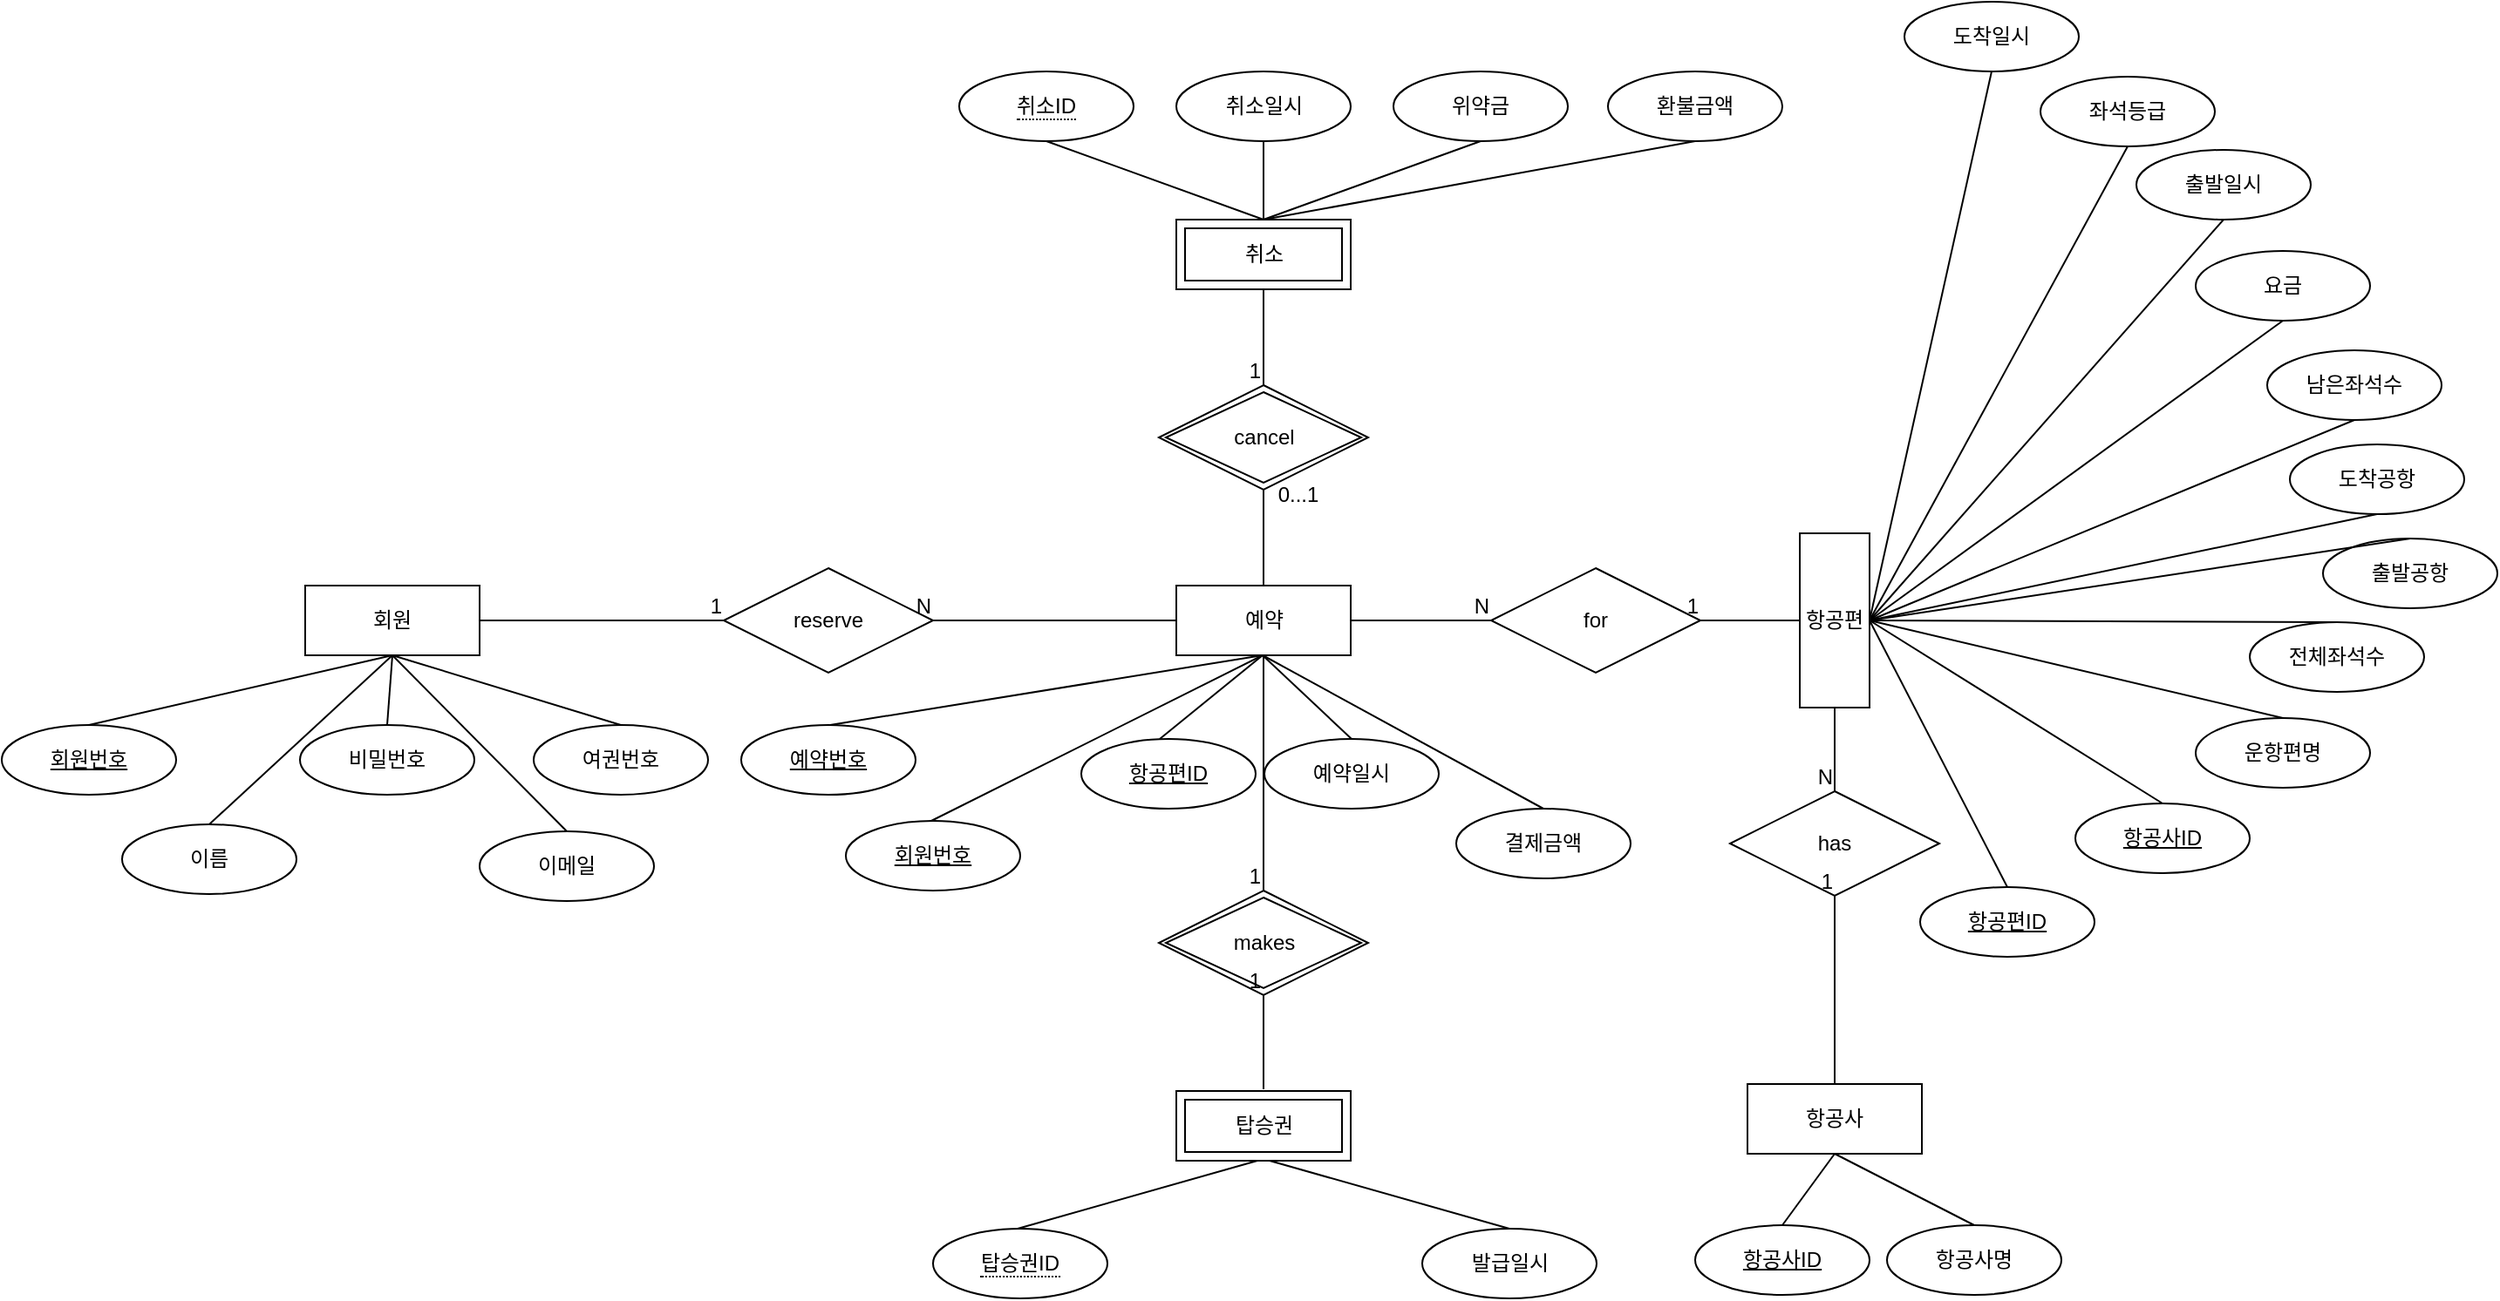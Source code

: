 <mxfile version="26.2.12">
  <diagram name="페이지-1" id="VGAGOJmovM0ziVO1nRB5">
    <mxGraphModel dx="2059" dy="1560" grid="0" gridSize="10" guides="1" tooltips="1" connect="1" arrows="1" fold="1" page="0" pageScale="1" pageWidth="827" pageHeight="1169" math="0" shadow="0">
      <root>
        <mxCell id="0" />
        <mxCell id="1" parent="0" />
        <mxCell id="Ecr_Y7ELp4X2Vujxdn3T-1" value="회원" style="whiteSpace=wrap;html=1;align=center;" parent="1" vertex="1">
          <mxGeometry x="108" y="-92" width="100" height="40" as="geometry" />
        </mxCell>
        <mxCell id="Ecr_Y7ELp4X2Vujxdn3T-2" value="회원번호" style="ellipse;whiteSpace=wrap;html=1;align=center;fontStyle=4;" parent="1" vertex="1">
          <mxGeometry x="-66" y="-12" width="100" height="40" as="geometry" />
        </mxCell>
        <mxCell id="Ecr_Y7ELp4X2Vujxdn3T-3" value="이름" style="ellipse;whiteSpace=wrap;html=1;align=center;" parent="1" vertex="1">
          <mxGeometry x="3" y="45" width="100" height="40" as="geometry" />
        </mxCell>
        <mxCell id="Ecr_Y7ELp4X2Vujxdn3T-4" value="비밀번호" style="ellipse;whiteSpace=wrap;html=1;align=center;" parent="1" vertex="1">
          <mxGeometry x="105" y="-12" width="100" height="40" as="geometry" />
        </mxCell>
        <mxCell id="Ecr_Y7ELp4X2Vujxdn3T-5" value="이메일" style="ellipse;whiteSpace=wrap;html=1;align=center;" parent="1" vertex="1">
          <mxGeometry x="208" y="49" width="100" height="40" as="geometry" />
        </mxCell>
        <mxCell id="Ecr_Y7ELp4X2Vujxdn3T-6" value="여권번호" style="ellipse;whiteSpace=wrap;html=1;align=center;" parent="1" vertex="1">
          <mxGeometry x="239" y="-12" width="100" height="40" as="geometry" />
        </mxCell>
        <mxCell id="Ecr_Y7ELp4X2Vujxdn3T-7" value="" style="endArrow=none;html=1;rounded=0;fontSize=12;startSize=8;endSize=8;curved=1;exitX=0.5;exitY=0;exitDx=0;exitDy=0;entryX=0.5;entryY=1;entryDx=0;entryDy=0;" parent="1" source="Ecr_Y7ELp4X2Vujxdn3T-2" target="Ecr_Y7ELp4X2Vujxdn3T-1" edge="1">
          <mxGeometry relative="1" as="geometry">
            <mxPoint x="-238" y="-70.5" as="sourcePoint" />
            <mxPoint x="-78" y="-70.5" as="targetPoint" />
          </mxGeometry>
        </mxCell>
        <mxCell id="Ecr_Y7ELp4X2Vujxdn3T-8" value="" style="endArrow=none;html=1;rounded=0;fontSize=12;startSize=8;endSize=8;curved=1;entryX=0.5;entryY=1;entryDx=0;entryDy=0;exitX=0.5;exitY=0;exitDx=0;exitDy=0;" parent="1" source="Ecr_Y7ELp4X2Vujxdn3T-3" target="Ecr_Y7ELp4X2Vujxdn3T-1" edge="1">
          <mxGeometry relative="1" as="geometry">
            <mxPoint x="-105" y="-17" as="sourcePoint" />
            <mxPoint x="96" y="-46" as="targetPoint" />
          </mxGeometry>
        </mxCell>
        <mxCell id="Ecr_Y7ELp4X2Vujxdn3T-9" value="" style="endArrow=none;html=1;rounded=0;fontSize=12;startSize=8;endSize=8;curved=1;entryX=0.5;entryY=1;entryDx=0;entryDy=0;exitX=0.5;exitY=0;exitDx=0;exitDy=0;" parent="1" source="Ecr_Y7ELp4X2Vujxdn3T-4" target="Ecr_Y7ELp4X2Vujxdn3T-1" edge="1">
          <mxGeometry relative="1" as="geometry">
            <mxPoint x="-41" y="-1" as="sourcePoint" />
            <mxPoint x="83" y="-39" as="targetPoint" />
          </mxGeometry>
        </mxCell>
        <mxCell id="Ecr_Y7ELp4X2Vujxdn3T-10" value="" style="endArrow=none;html=1;rounded=0;fontSize=12;startSize=8;endSize=8;curved=1;entryX=0.5;entryY=1;entryDx=0;entryDy=0;exitX=0.5;exitY=0;exitDx=0;exitDy=0;" parent="1" source="Ecr_Y7ELp4X2Vujxdn3T-5" target="Ecr_Y7ELp4X2Vujxdn3T-1" edge="1">
          <mxGeometry relative="1" as="geometry">
            <mxPoint x="24" as="sourcePoint" />
            <mxPoint x="24" y="-40" as="targetPoint" />
          </mxGeometry>
        </mxCell>
        <mxCell id="Ecr_Y7ELp4X2Vujxdn3T-11" value="" style="endArrow=none;html=1;rounded=0;fontSize=12;startSize=8;endSize=8;curved=1;entryX=0.5;entryY=1;entryDx=0;entryDy=0;exitX=0.5;exitY=0;exitDx=0;exitDy=0;" parent="1" source="Ecr_Y7ELp4X2Vujxdn3T-6" target="Ecr_Y7ELp4X2Vujxdn3T-1" edge="1">
          <mxGeometry relative="1" as="geometry">
            <mxPoint x="188" y="-12" as="sourcePoint" />
            <mxPoint x="64" y="-50" as="targetPoint" />
          </mxGeometry>
        </mxCell>
        <mxCell id="Ecr_Y7ELp4X2Vujxdn3T-12" value="예약" style="whiteSpace=wrap;html=1;align=center;" parent="1" vertex="1">
          <mxGeometry x="607.5" y="-92" width="100" height="40" as="geometry" />
        </mxCell>
        <mxCell id="Ecr_Y7ELp4X2Vujxdn3T-15" value="예약일시" style="ellipse;whiteSpace=wrap;html=1;align=center;" parent="1" vertex="1">
          <mxGeometry x="658" y="-4" width="100" height="40" as="geometry" />
        </mxCell>
        <mxCell id="Ecr_Y7ELp4X2Vujxdn3T-16" value="결제금액" style="ellipse;whiteSpace=wrap;html=1;align=center;" parent="1" vertex="1">
          <mxGeometry x="768" y="36" width="100" height="40" as="geometry" />
        </mxCell>
        <mxCell id="Ecr_Y7ELp4X2Vujxdn3T-17" value="" style="endArrow=none;html=1;rounded=0;fontSize=12;startSize=8;endSize=8;curved=1;exitX=0.5;exitY=0;exitDx=0;exitDy=0;entryX=0.5;entryY=1;entryDx=0;entryDy=0;" parent="1" edge="1">
          <mxGeometry relative="1" as="geometry">
            <mxPoint x="409" y="-12" as="sourcePoint" />
            <mxPoint x="657" y="-52" as="targetPoint" />
          </mxGeometry>
        </mxCell>
        <mxCell id="Ecr_Y7ELp4X2Vujxdn3T-18" value="" style="endArrow=none;html=1;rounded=0;fontSize=12;startSize=8;endSize=8;curved=1;entryX=0.5;entryY=1;entryDx=0;entryDy=0;exitX=0.5;exitY=0;exitDx=0;exitDy=0;" parent="1" edge="1">
          <mxGeometry relative="1" as="geometry">
            <mxPoint x="463" y="45" as="sourcePoint" />
            <mxPoint x="657" y="-52" as="targetPoint" />
          </mxGeometry>
        </mxCell>
        <mxCell id="Ecr_Y7ELp4X2Vujxdn3T-19" value="" style="endArrow=none;html=1;rounded=0;fontSize=12;startSize=8;endSize=8;curved=1;entryX=0.5;entryY=1;entryDx=0;entryDy=0;exitX=0.5;exitY=0;exitDx=0;exitDy=0;" parent="1" edge="1">
          <mxGeometry relative="1" as="geometry">
            <mxPoint x="598" y="-4" as="sourcePoint" />
            <mxPoint x="657" y="-52" as="targetPoint" />
          </mxGeometry>
        </mxCell>
        <mxCell id="Ecr_Y7ELp4X2Vujxdn3T-20" value="" style="endArrow=none;html=1;rounded=0;fontSize=12;startSize=8;endSize=8;curved=1;entryX=0.5;entryY=1;entryDx=0;entryDy=0;exitX=0.5;exitY=0;exitDx=0;exitDy=0;" parent="1" source="Ecr_Y7ELp4X2Vujxdn3T-15" edge="1">
          <mxGeometry relative="1" as="geometry">
            <mxPoint x="667" as="sourcePoint" />
            <mxPoint x="657" y="-52" as="targetPoint" />
          </mxGeometry>
        </mxCell>
        <mxCell id="Ecr_Y7ELp4X2Vujxdn3T-21" value="" style="endArrow=none;html=1;rounded=0;fontSize=12;startSize=8;endSize=8;curved=1;entryX=0.5;entryY=1;entryDx=0;entryDy=0;exitX=0.5;exitY=0;exitDx=0;exitDy=0;" parent="1" source="Ecr_Y7ELp4X2Vujxdn3T-16" edge="1">
          <mxGeometry relative="1" as="geometry">
            <mxPoint x="831" y="-12" as="sourcePoint" />
            <mxPoint x="657" y="-52" as="targetPoint" />
          </mxGeometry>
        </mxCell>
        <mxCell id="Ecr_Y7ELp4X2Vujxdn3T-22" value="예약번호" style="ellipse;whiteSpace=wrap;html=1;align=center;fontStyle=4;" parent="1" vertex="1">
          <mxGeometry x="358" y="-12" width="100" height="40" as="geometry" />
        </mxCell>
        <mxCell id="Ecr_Y7ELp4X2Vujxdn3T-28" value="발급일시" style="ellipse;whiteSpace=wrap;html=1;align=center;" parent="1" vertex="1">
          <mxGeometry x="748.5" y="277" width="100" height="40" as="geometry" />
        </mxCell>
        <mxCell id="Ecr_Y7ELp4X2Vujxdn3T-29" value="" style="endArrow=none;html=1;rounded=0;fontSize=12;startSize=8;endSize=8;curved=1;exitX=0.5;exitY=0;exitDx=0;exitDy=0;entryX=0.5;entryY=1;entryDx=0;entryDy=0;" parent="1" edge="1">
          <mxGeometry relative="1" as="geometry">
            <mxPoint x="516.5" y="277" as="sourcePoint" />
            <mxPoint x="657.5" y="237" as="targetPoint" />
          </mxGeometry>
        </mxCell>
        <mxCell id="Ecr_Y7ELp4X2Vujxdn3T-33" value="" style="endArrow=none;html=1;rounded=0;fontSize=12;startSize=8;endSize=8;curved=1;entryX=0.5;entryY=1;entryDx=0;entryDy=0;exitX=0.5;exitY=0;exitDx=0;exitDy=0;" parent="1" source="Ecr_Y7ELp4X2Vujxdn3T-28" edge="1">
          <mxGeometry relative="1" as="geometry">
            <mxPoint x="831.5" y="277" as="sourcePoint" />
            <mxPoint x="657.5" y="237" as="targetPoint" />
          </mxGeometry>
        </mxCell>
        <mxCell id="Ecr_Y7ELp4X2Vujxdn3T-36" value="취소일시" style="ellipse;whiteSpace=wrap;html=1;align=center;" parent="1" vertex="1">
          <mxGeometry x="607.5" y="-387" width="100" height="40" as="geometry" />
        </mxCell>
        <mxCell id="Ecr_Y7ELp4X2Vujxdn3T-37" value="위약금" style="ellipse;whiteSpace=wrap;html=1;align=center;" parent="1" vertex="1">
          <mxGeometry x="732" y="-387" width="100" height="40" as="geometry" />
        </mxCell>
        <mxCell id="Ecr_Y7ELp4X2Vujxdn3T-38" value="환불금액" style="ellipse;whiteSpace=wrap;html=1;align=center;" parent="1" vertex="1">
          <mxGeometry x="855" y="-387" width="100" height="40" as="geometry" />
        </mxCell>
        <mxCell id="Ecr_Y7ELp4X2Vujxdn3T-45" value="항공사" style="whiteSpace=wrap;html=1;align=center;" parent="1" vertex="1">
          <mxGeometry x="935" y="194" width="100" height="40" as="geometry" />
        </mxCell>
        <mxCell id="Ecr_Y7ELp4X2Vujxdn3T-46" value="항공사ID" style="ellipse;whiteSpace=wrap;html=1;align=center;fontStyle=4;" parent="1" vertex="1">
          <mxGeometry x="905" y="275" width="100" height="40" as="geometry" />
        </mxCell>
        <mxCell id="Ecr_Y7ELp4X2Vujxdn3T-47" value="항공사명" style="ellipse;whiteSpace=wrap;html=1;align=center;" parent="1" vertex="1">
          <mxGeometry x="1015" y="275" width="100" height="40" as="geometry" />
        </mxCell>
        <mxCell id="Ecr_Y7ELp4X2Vujxdn3T-49" value="" style="endArrow=none;html=1;rounded=0;fontSize=12;startSize=8;endSize=8;curved=1;exitX=0.5;exitY=0;exitDx=0;exitDy=0;entryX=0.5;entryY=1;entryDx=0;entryDy=0;" parent="1" source="Ecr_Y7ELp4X2Vujxdn3T-46" target="Ecr_Y7ELp4X2Vujxdn3T-45" edge="1">
          <mxGeometry relative="1" as="geometry">
            <mxPoint x="731" y="221.5" as="sourcePoint" />
            <mxPoint x="891" y="221.5" as="targetPoint" />
          </mxGeometry>
        </mxCell>
        <mxCell id="Ecr_Y7ELp4X2Vujxdn3T-50" value="" style="endArrow=none;html=1;rounded=0;fontSize=12;startSize=8;endSize=8;curved=1;entryX=0.5;entryY=1;entryDx=0;entryDy=0;exitX=0.5;exitY=0;exitDx=0;exitDy=0;" parent="1" source="Ecr_Y7ELp4X2Vujxdn3T-47" target="Ecr_Y7ELp4X2Vujxdn3T-45" edge="1">
          <mxGeometry relative="1" as="geometry">
            <mxPoint x="864" y="275" as="sourcePoint" />
            <mxPoint x="1065" y="246" as="targetPoint" />
          </mxGeometry>
        </mxCell>
        <mxCell id="Ecr_Y7ELp4X2Vujxdn3T-52" value="항공편" style="whiteSpace=wrap;html=1;align=center;direction=north;" parent="1" vertex="1">
          <mxGeometry x="965" y="-122" width="40" height="100" as="geometry" />
        </mxCell>
        <mxCell id="Ecr_Y7ELp4X2Vujxdn3T-53" value="항공편ID" style="ellipse;whiteSpace=wrap;html=1;align=center;fontStyle=4;" parent="1" vertex="1">
          <mxGeometry x="1034" y="81" width="100" height="40" as="geometry" />
        </mxCell>
        <mxCell id="Ecr_Y7ELp4X2Vujxdn3T-55" value="운항편명" style="ellipse;whiteSpace=wrap;html=1;align=center;" parent="1" vertex="1">
          <mxGeometry x="1192" y="-16" width="100" height="40" as="geometry" />
        </mxCell>
        <mxCell id="Ecr_Y7ELp4X2Vujxdn3T-56" value="출발공항" style="ellipse;whiteSpace=wrap;html=1;align=center;" parent="1" vertex="1">
          <mxGeometry x="1265" y="-119" width="100" height="40" as="geometry" />
        </mxCell>
        <mxCell id="Ecr_Y7ELp4X2Vujxdn3T-57" value="도착공항" style="ellipse;whiteSpace=wrap;html=1;align=center;direction=west;" parent="1" vertex="1">
          <mxGeometry x="1246" y="-173" width="100" height="40" as="geometry" />
        </mxCell>
        <mxCell id="Ecr_Y7ELp4X2Vujxdn3T-58" value="" style="endArrow=none;html=1;rounded=0;fontSize=12;startSize=8;endSize=8;curved=1;exitX=0.5;exitY=0;exitDx=0;exitDy=0;entryX=0.5;entryY=1;entryDx=0;entryDy=0;" parent="1" source="Ecr_Y7ELp4X2Vujxdn3T-53" target="Ecr_Y7ELp4X2Vujxdn3T-52" edge="1">
          <mxGeometry relative="1" as="geometry">
            <mxPoint x="911" y="-136.5" as="sourcePoint" />
            <mxPoint x="1071" y="-136.5" as="targetPoint" />
          </mxGeometry>
        </mxCell>
        <mxCell id="Ecr_Y7ELp4X2Vujxdn3T-60" value="" style="endArrow=none;html=1;rounded=0;fontSize=12;startSize=8;endSize=8;curved=1;entryX=0.5;entryY=1;entryDx=0;entryDy=0;exitX=0.5;exitY=0;exitDx=0;exitDy=0;" parent="1" source="Ecr_Y7ELp4X2Vujxdn3T-55" target="Ecr_Y7ELp4X2Vujxdn3T-52" edge="1">
          <mxGeometry relative="1" as="geometry">
            <mxPoint x="1108" y="-67" as="sourcePoint" />
            <mxPoint x="1232" y="-105" as="targetPoint" />
          </mxGeometry>
        </mxCell>
        <mxCell id="Ecr_Y7ELp4X2Vujxdn3T-61" value="" style="endArrow=none;html=1;rounded=0;fontSize=12;startSize=8;endSize=8;curved=1;entryX=0.5;entryY=1;entryDx=0;entryDy=0;exitX=0.5;exitY=0;exitDx=0;exitDy=0;" parent="1" source="Ecr_Y7ELp4X2Vujxdn3T-56" target="Ecr_Y7ELp4X2Vujxdn3T-52" edge="1">
          <mxGeometry relative="1" as="geometry">
            <mxPoint x="1173" y="-66" as="sourcePoint" />
            <mxPoint x="1173" y="-106" as="targetPoint" />
          </mxGeometry>
        </mxCell>
        <mxCell id="Ecr_Y7ELp4X2Vujxdn3T-62" value="" style="endArrow=none;html=1;rounded=0;fontSize=12;startSize=8;endSize=8;curved=1;entryX=0.5;entryY=1;entryDx=0;entryDy=0;exitX=0.5;exitY=0;exitDx=0;exitDy=0;" parent="1" source="Ecr_Y7ELp4X2Vujxdn3T-57" target="Ecr_Y7ELp4X2Vujxdn3T-52" edge="1">
          <mxGeometry relative="1" as="geometry">
            <mxPoint x="1337" y="-78" as="sourcePoint" />
            <mxPoint x="1213" y="-116" as="targetPoint" />
          </mxGeometry>
        </mxCell>
        <mxCell id="Ecr_Y7ELp4X2Vujxdn3T-63" value="출발일시" style="ellipse;whiteSpace=wrap;html=1;align=center;direction=west;" parent="1" vertex="1">
          <mxGeometry x="1158" y="-342" width="100" height="40" as="geometry" />
        </mxCell>
        <mxCell id="Ecr_Y7ELp4X2Vujxdn3T-64" value="도착일시" style="ellipse;whiteSpace=wrap;html=1;align=center;direction=west;" parent="1" vertex="1">
          <mxGeometry x="1025" y="-427" width="100" height="40" as="geometry" />
        </mxCell>
        <mxCell id="Ecr_Y7ELp4X2Vujxdn3T-65" value="좌석등급&lt;span style=&quot;color: rgba(0, 0, 0, 0); font-family: monospace; font-size: 0px; text-align: start; text-wrap-mode: nowrap;&quot;&gt;%3CmxGraphModel%3E%3Croot%3E%3CmxCell%20id%3D%220%22%2F%3E%3CmxCell%20id%3D%221%22%20parent%3D%220%22%2F%3E%3CmxCell%20id%3D%222%22%20value%3D%22%EB%8F%84%EC%B0%A9%EC%9D%BC%EC%8B%9C%22%20style%3D%22ellipse%3BwhiteSpace%3Dwrap%3Bhtml%3D1%3Balign%3Dcenter%3B%22%20vertex%3D%221%22%20parent%3D%221%22%3E%3CmxGeometry%20x%3D%22-237%22%20y%3D%22-227%22%20width%3D%22100%22%20height%3D%2240%22%20as%3D%22geometry%22%2F%3E%3C%2FmxCell%3E%3C%2Froot%3E%3C%2FmxGraphModel%3E&lt;/span&gt;" style="ellipse;whiteSpace=wrap;html=1;align=center;direction=west;" parent="1" vertex="1">
          <mxGeometry x="1103" y="-384" width="100" height="40" as="geometry" />
        </mxCell>
        <mxCell id="Ecr_Y7ELp4X2Vujxdn3T-66" value="전체좌석수" style="ellipse;whiteSpace=wrap;html=1;align=center;" parent="1" vertex="1">
          <mxGeometry x="1223" y="-71" width="100" height="40" as="geometry" />
        </mxCell>
        <mxCell id="Ecr_Y7ELp4X2Vujxdn3T-67" value="남은좌석수" style="ellipse;whiteSpace=wrap;html=1;align=center;direction=west;" parent="1" vertex="1">
          <mxGeometry x="1233" y="-227" width="100" height="40" as="geometry" />
        </mxCell>
        <mxCell id="Ecr_Y7ELp4X2Vujxdn3T-68" value="요금" style="ellipse;whiteSpace=wrap;html=1;align=center;direction=west;" parent="1" vertex="1">
          <mxGeometry x="1192" y="-284" width="100" height="40" as="geometry" />
        </mxCell>
        <mxCell id="Ecr_Y7ELp4X2Vujxdn3T-69" value="" style="endArrow=none;html=1;rounded=0;fontSize=12;startSize=8;endSize=8;curved=1;exitX=0.5;exitY=0;exitDx=0;exitDy=0;entryX=0.5;entryY=1;entryDx=0;entryDy=0;" parent="1" source="Ecr_Y7ELp4X2Vujxdn3T-64" target="Ecr_Y7ELp4X2Vujxdn3T-52" edge="1">
          <mxGeometry relative="1" as="geometry">
            <mxPoint x="925" y="-68" as="sourcePoint" />
            <mxPoint x="1166" y="-119" as="targetPoint" />
          </mxGeometry>
        </mxCell>
        <mxCell id="Ecr_Y7ELp4X2Vujxdn3T-70" value="" style="endArrow=none;html=1;rounded=0;fontSize=12;startSize=8;endSize=8;curved=1;exitX=0.5;exitY=0;exitDx=0;exitDy=0;entryX=0.5;entryY=1;entryDx=0;entryDy=0;" parent="1" source="Ecr_Y7ELp4X2Vujxdn3T-65" target="Ecr_Y7ELp4X2Vujxdn3T-52" edge="1">
          <mxGeometry relative="1" as="geometry">
            <mxPoint x="972" y="7" as="sourcePoint" />
            <mxPoint x="1158" y="-119" as="targetPoint" />
          </mxGeometry>
        </mxCell>
        <mxCell id="Ecr_Y7ELp4X2Vujxdn3T-72" value="" style="endArrow=none;html=1;rounded=0;fontSize=12;startSize=8;endSize=8;curved=1;exitX=0.5;exitY=0;exitDx=0;exitDy=0;entryX=0.5;entryY=1;entryDx=0;entryDy=0;" parent="1" source="Ecr_Y7ELp4X2Vujxdn3T-66" target="Ecr_Y7ELp4X2Vujxdn3T-52" edge="1">
          <mxGeometry relative="1" as="geometry">
            <mxPoint x="801" y="-66" as="sourcePoint" />
            <mxPoint x="1166" y="-119" as="targetPoint" />
          </mxGeometry>
        </mxCell>
        <mxCell id="Ecr_Y7ELp4X2Vujxdn3T-74" value="" style="endArrow=none;html=1;rounded=0;fontSize=12;startSize=8;endSize=8;curved=1;exitX=0.5;exitY=0;exitDx=0;exitDy=0;entryX=0.5;entryY=1;entryDx=0;entryDy=0;" parent="1" source="Ecr_Y7ELp4X2Vujxdn3T-67" target="Ecr_Y7ELp4X2Vujxdn3T-52" edge="1">
          <mxGeometry relative="1" as="geometry">
            <mxPoint x="1273" y="11" as="sourcePoint" />
            <mxPoint x="1165" y="-119" as="targetPoint" />
          </mxGeometry>
        </mxCell>
        <mxCell id="Ecr_Y7ELp4X2Vujxdn3T-75" value="" style="endArrow=none;html=1;rounded=0;fontSize=12;startSize=8;endSize=8;curved=1;exitX=0.5;exitY=0;exitDx=0;exitDy=0;entryX=0.5;entryY=1;entryDx=0;entryDy=0;" parent="1" source="Ecr_Y7ELp4X2Vujxdn3T-68" target="Ecr_Y7ELp4X2Vujxdn3T-52" edge="1">
          <mxGeometry relative="1" as="geometry">
            <mxPoint x="1377" y="7" as="sourcePoint" />
            <mxPoint x="1163" y="-120" as="targetPoint" />
          </mxGeometry>
        </mxCell>
        <mxCell id="Ecr_Y7ELp4X2Vujxdn3T-76" value="" style="endArrow=none;html=1;rounded=0;fontSize=12;startSize=8;endSize=8;curved=1;exitX=0.5;exitY=0;exitDx=0;exitDy=0;entryX=0.5;entryY=1;entryDx=0;entryDy=0;" parent="1" source="Ecr_Y7ELp4X2Vujxdn3T-63" target="Ecr_Y7ELp4X2Vujxdn3T-52" edge="1">
          <mxGeometry relative="1" as="geometry">
            <mxPoint x="1454" y="8" as="sourcePoint" />
            <mxPoint x="1169" y="-117" as="targetPoint" />
          </mxGeometry>
        </mxCell>
        <mxCell id="Ecr_Y7ELp4X2Vujxdn3T-77" value="reserve" style="shape=rhombus;perimeter=rhombusPerimeter;whiteSpace=wrap;html=1;align=center;" parent="1" vertex="1">
          <mxGeometry x="348" y="-102" width="120" height="60" as="geometry" />
        </mxCell>
        <mxCell id="Ecr_Y7ELp4X2Vujxdn3T-86" value="for" style="shape=rhombus;perimeter=rhombusPerimeter;whiteSpace=wrap;html=1;align=center;" parent="1" vertex="1">
          <mxGeometry x="788" y="-102" width="120" height="60" as="geometry" />
        </mxCell>
        <mxCell id="Ecr_Y7ELp4X2Vujxdn3T-90" value="has" style="shape=rhombus;perimeter=rhombusPerimeter;whiteSpace=wrap;html=1;align=center;" parent="1" vertex="1">
          <mxGeometry x="925" y="26" width="120" height="60" as="geometry" />
        </mxCell>
        <mxCell id="Ecr_Y7ELp4X2Vujxdn3T-105" style="edgeStyle=none;curved=1;rounded=0;orthogonalLoop=1;jettySize=auto;html=1;entryX=0.5;entryY=1;entryDx=0;entryDy=0;fontSize=12;startSize=8;endSize=8;" parent="1" source="Ecr_Y7ELp4X2Vujxdn3T-36" target="Ecr_Y7ELp4X2Vujxdn3T-36" edge="1">
          <mxGeometry relative="1" as="geometry" />
        </mxCell>
        <mxCell id="Ecr_Y7ELp4X2Vujxdn3T-108" value="" style="endArrow=none;html=1;rounded=0;fontSize=12;startSize=8;endSize=8;curved=1;entryX=0.5;entryY=1;entryDx=0;entryDy=0;exitX=0.5;exitY=0;exitDx=0;exitDy=0;" parent="1" target="Ecr_Y7ELp4X2Vujxdn3T-36" edge="1">
          <mxGeometry relative="1" as="geometry">
            <mxPoint x="657.5" y="-302" as="sourcePoint" />
            <mxPoint x="548" y="-337" as="targetPoint" />
          </mxGeometry>
        </mxCell>
        <mxCell id="Ecr_Y7ELp4X2Vujxdn3T-109" value="" style="endArrow=none;html=1;rounded=0;fontSize=12;startSize=8;endSize=8;curved=1;entryX=0.5;entryY=1;entryDx=0;entryDy=0;exitX=0.5;exitY=0;exitDx=0;exitDy=0;" parent="1" target="Ecr_Y7ELp4X2Vujxdn3T-37" edge="1">
          <mxGeometry relative="1" as="geometry">
            <mxPoint x="657.5" y="-302" as="sourcePoint" />
            <mxPoint x="672" y="-335" as="targetPoint" />
          </mxGeometry>
        </mxCell>
        <mxCell id="Ecr_Y7ELp4X2Vujxdn3T-110" value="" style="endArrow=none;html=1;rounded=0;fontSize=12;startSize=8;endSize=8;curved=1;exitX=0.5;exitY=0;exitDx=0;exitDy=0;entryX=0.5;entryY=1;entryDx=0;entryDy=0;" parent="1" target="Ecr_Y7ELp4X2Vujxdn3T-38" edge="1">
          <mxGeometry relative="1" as="geometry">
            <mxPoint x="657.5" y="-302" as="sourcePoint" />
            <mxPoint x="914" y="-348" as="targetPoint" />
          </mxGeometry>
        </mxCell>
        <mxCell id="-yHP5SOhMwfA01DStBUR-5" value="" style="endArrow=none;html=1;rounded=0;fontSize=12;startSize=8;endSize=8;curved=1;entryX=1;entryY=0.5;entryDx=0;entryDy=0;exitX=0;exitY=0.5;exitDx=0;exitDy=0;" parent="1" source="Ecr_Y7ELp4X2Vujxdn3T-12" target="Ecr_Y7ELp4X2Vujxdn3T-77" edge="1">
          <mxGeometry relative="1" as="geometry">
            <mxPoint x="536" y="-63" as="sourcePoint" />
            <mxPoint x="696" y="-63" as="targetPoint" />
          </mxGeometry>
        </mxCell>
        <mxCell id="-yHP5SOhMwfA01DStBUR-6" value="N" style="resizable=0;html=1;whiteSpace=wrap;align=right;verticalAlign=bottom;" parent="-yHP5SOhMwfA01DStBUR-5" connectable="0" vertex="1">
          <mxGeometry x="1" relative="1" as="geometry" />
        </mxCell>
        <mxCell id="-yHP5SOhMwfA01DStBUR-7" value="" style="endArrow=none;html=1;rounded=0;fontSize=12;startSize=8;endSize=8;curved=1;entryX=0;entryY=0.5;entryDx=0;entryDy=0;exitX=1;exitY=0.5;exitDx=0;exitDy=0;" parent="1" source="Ecr_Y7ELp4X2Vujxdn3T-1" target="Ecr_Y7ELp4X2Vujxdn3T-77" edge="1">
          <mxGeometry relative="1" as="geometry">
            <mxPoint x="536" y="-63" as="sourcePoint" />
            <mxPoint x="696" y="-63" as="targetPoint" />
          </mxGeometry>
        </mxCell>
        <mxCell id="-yHP5SOhMwfA01DStBUR-8" value="1" style="resizable=0;html=1;whiteSpace=wrap;align=right;verticalAlign=bottom;" parent="-yHP5SOhMwfA01DStBUR-7" connectable="0" vertex="1">
          <mxGeometry x="1" relative="1" as="geometry" />
        </mxCell>
        <mxCell id="-yHP5SOhMwfA01DStBUR-9" value="" style="endArrow=none;html=1;rounded=0;fontSize=12;startSize=8;endSize=8;curved=1;entryX=0;entryY=0.5;entryDx=0;entryDy=0;exitX=1;exitY=0.5;exitDx=0;exitDy=0;" parent="1" source="Ecr_Y7ELp4X2Vujxdn3T-12" target="Ecr_Y7ELp4X2Vujxdn3T-86" edge="1">
          <mxGeometry relative="1" as="geometry">
            <mxPoint x="618" y="-62" as="sourcePoint" />
            <mxPoint x="478" y="-62" as="targetPoint" />
          </mxGeometry>
        </mxCell>
        <mxCell id="-yHP5SOhMwfA01DStBUR-10" value="N" style="resizable=0;html=1;whiteSpace=wrap;align=right;verticalAlign=bottom;" parent="-yHP5SOhMwfA01DStBUR-9" connectable="0" vertex="1">
          <mxGeometry x="1" relative="1" as="geometry" />
        </mxCell>
        <mxCell id="-yHP5SOhMwfA01DStBUR-11" value="" style="endArrow=none;html=1;rounded=0;fontSize=12;startSize=8;endSize=8;curved=1;entryX=1;entryY=0.5;entryDx=0;entryDy=0;exitX=0.5;exitY=0;exitDx=0;exitDy=0;" parent="1" source="Ecr_Y7ELp4X2Vujxdn3T-52" target="Ecr_Y7ELp4X2Vujxdn3T-86" edge="1">
          <mxGeometry relative="1" as="geometry">
            <mxPoint x="670" y="-68" as="sourcePoint" />
            <mxPoint x="830" y="-68" as="targetPoint" />
          </mxGeometry>
        </mxCell>
        <mxCell id="-yHP5SOhMwfA01DStBUR-12" value="1" style="resizable=0;html=1;whiteSpace=wrap;align=right;verticalAlign=bottom;" parent="-yHP5SOhMwfA01DStBUR-11" connectable="0" vertex="1">
          <mxGeometry x="1" relative="1" as="geometry" />
        </mxCell>
        <mxCell id="-yHP5SOhMwfA01DStBUR-13" value="" style="endArrow=none;html=1;rounded=0;fontSize=12;startSize=8;endSize=8;curved=1;entryX=0.5;entryY=0;entryDx=0;entryDy=0;exitX=0;exitY=0.5;exitDx=0;exitDy=0;" parent="1" source="Ecr_Y7ELp4X2Vujxdn3T-52" target="Ecr_Y7ELp4X2Vujxdn3T-90" edge="1">
          <mxGeometry relative="1" as="geometry">
            <mxPoint x="670" y="-68" as="sourcePoint" />
            <mxPoint x="830" y="-68" as="targetPoint" />
          </mxGeometry>
        </mxCell>
        <mxCell id="-yHP5SOhMwfA01DStBUR-14" value="N" style="resizable=0;html=1;whiteSpace=wrap;align=right;verticalAlign=bottom;" parent="-yHP5SOhMwfA01DStBUR-13" connectable="0" vertex="1">
          <mxGeometry x="1" relative="1" as="geometry" />
        </mxCell>
        <mxCell id="-yHP5SOhMwfA01DStBUR-17" value="" style="endArrow=none;html=1;rounded=0;fontSize=12;startSize=8;endSize=8;curved=1;entryX=0.5;entryY=1;entryDx=0;entryDy=0;exitX=0.5;exitY=0;exitDx=0;exitDy=0;" parent="1" source="Ecr_Y7ELp4X2Vujxdn3T-45" target="Ecr_Y7ELp4X2Vujxdn3T-90" edge="1">
          <mxGeometry relative="1" as="geometry">
            <mxPoint x="670" y="-68" as="sourcePoint" />
            <mxPoint x="830" y="-68" as="targetPoint" />
          </mxGeometry>
        </mxCell>
        <mxCell id="-yHP5SOhMwfA01DStBUR-18" value="1" style="resizable=0;html=1;whiteSpace=wrap;align=right;verticalAlign=bottom;" parent="-yHP5SOhMwfA01DStBUR-17" connectable="0" vertex="1">
          <mxGeometry x="1" relative="1" as="geometry" />
        </mxCell>
        <mxCell id="5Wjd-suTeiCowH8zTLHI-1" value="취소" style="shape=ext;margin=3;double=1;whiteSpace=wrap;html=1;align=center;" parent="1" vertex="1">
          <mxGeometry x="607.5" y="-302" width="100" height="40" as="geometry" />
        </mxCell>
        <mxCell id="5Wjd-suTeiCowH8zTLHI-2" value="cancel" style="shape=rhombus;double=1;perimeter=rhombusPerimeter;whiteSpace=wrap;html=1;align=center;" parent="1" vertex="1">
          <mxGeometry x="597.5" y="-207" width="120" height="60" as="geometry" />
        </mxCell>
        <mxCell id="5Wjd-suTeiCowH8zTLHI-5" value="" style="endArrow=none;html=1;rounded=0;entryX=0.5;entryY=0;entryDx=0;entryDy=0;exitX=0.5;exitY=1;exitDx=0;exitDy=0;" parent="1" source="5Wjd-suTeiCowH8zTLHI-1" target="5Wjd-suTeiCowH8zTLHI-2" edge="1">
          <mxGeometry relative="1" as="geometry">
            <mxPoint x="569" y="-116" as="sourcePoint" />
            <mxPoint x="729" y="-116" as="targetPoint" />
          </mxGeometry>
        </mxCell>
        <mxCell id="5Wjd-suTeiCowH8zTLHI-6" value="1" style="resizable=0;html=1;whiteSpace=wrap;align=right;verticalAlign=bottom;" parent="5Wjd-suTeiCowH8zTLHI-5" connectable="0" vertex="1">
          <mxGeometry x="1" relative="1" as="geometry" />
        </mxCell>
        <mxCell id="5Wjd-suTeiCowH8zTLHI-8" value="항공사ID" style="ellipse;whiteSpace=wrap;html=1;align=center;fontStyle=4;" parent="1" vertex="1">
          <mxGeometry x="1123" y="33" width="100" height="40" as="geometry" />
        </mxCell>
        <mxCell id="5Wjd-suTeiCowH8zTLHI-9" value="" style="endArrow=none;html=1;rounded=0;entryX=0.5;entryY=1;entryDx=0;entryDy=0;exitX=0.5;exitY=0;exitDx=0;exitDy=0;" parent="1" source="5Wjd-suTeiCowH8zTLHI-8" target="Ecr_Y7ELp4X2Vujxdn3T-52" edge="1">
          <mxGeometry relative="1" as="geometry">
            <mxPoint x="689" y="-116" as="sourcePoint" />
            <mxPoint x="849" y="-116" as="targetPoint" />
          </mxGeometry>
        </mxCell>
        <mxCell id="5Wjd-suTeiCowH8zTLHI-10" value="회원번호" style="ellipse;whiteSpace=wrap;html=1;align=center;fontStyle=4;" parent="1" vertex="1">
          <mxGeometry x="418" y="43" width="100" height="40" as="geometry" />
        </mxCell>
        <mxCell id="5Wjd-suTeiCowH8zTLHI-11" value="항공편ID" style="ellipse;whiteSpace=wrap;html=1;align=center;fontStyle=4;" parent="1" vertex="1">
          <mxGeometry x="553" y="-4" width="100" height="40" as="geometry" />
        </mxCell>
        <mxCell id="5Wjd-suTeiCowH8zTLHI-12" value="makes" style="shape=rhombus;double=1;perimeter=rhombusPerimeter;whiteSpace=wrap;html=1;align=center;" parent="1" vertex="1">
          <mxGeometry x="597.5" y="83" width="120" height="60" as="geometry" />
        </mxCell>
        <mxCell id="5Wjd-suTeiCowH8zTLHI-13" value="" style="endArrow=none;html=1;rounded=0;exitX=0.5;exitY=1;exitDx=0;exitDy=0;entryX=0.5;entryY=0;entryDx=0;entryDy=0;" parent="1" source="Ecr_Y7ELp4X2Vujxdn3T-12" target="5Wjd-suTeiCowH8zTLHI-12" edge="1">
          <mxGeometry relative="1" as="geometry">
            <mxPoint x="689" y="-16" as="sourcePoint" />
            <mxPoint x="849" y="-16" as="targetPoint" />
          </mxGeometry>
        </mxCell>
        <mxCell id="5Wjd-suTeiCowH8zTLHI-14" value="1" style="resizable=0;html=1;whiteSpace=wrap;align=right;verticalAlign=bottom;" parent="5Wjd-suTeiCowH8zTLHI-13" connectable="0" vertex="1">
          <mxGeometry x="1" relative="1" as="geometry" />
        </mxCell>
        <mxCell id="5Wjd-suTeiCowH8zTLHI-15" value="" style="endArrow=none;html=1;rounded=0;exitX=0.5;exitY=0;exitDx=0;exitDy=0;entryX=0.5;entryY=1;entryDx=0;entryDy=0;" parent="1" target="5Wjd-suTeiCowH8zTLHI-12" edge="1">
          <mxGeometry relative="1" as="geometry">
            <mxPoint x="657.5" y="197" as="sourcePoint" />
            <mxPoint x="668" y="93" as="targetPoint" />
          </mxGeometry>
        </mxCell>
        <mxCell id="5Wjd-suTeiCowH8zTLHI-16" value="1" style="resizable=0;html=1;whiteSpace=wrap;align=right;verticalAlign=bottom;" parent="5Wjd-suTeiCowH8zTLHI-15" connectable="0" vertex="1">
          <mxGeometry x="1" relative="1" as="geometry" />
        </mxCell>
        <mxCell id="5Wjd-suTeiCowH8zTLHI-17" value="탑승권" style="shape=ext;margin=3;double=1;whiteSpace=wrap;html=1;align=center;" parent="1" vertex="1">
          <mxGeometry x="607.5" y="198" width="100" height="40" as="geometry" />
        </mxCell>
        <mxCell id="5Wjd-suTeiCowH8zTLHI-18" value="&lt;span style=&quot;border-bottom: 1px dotted&quot;&gt;탑승권ID&lt;/span&gt;" style="ellipse;whiteSpace=wrap;html=1;align=center;" parent="1" vertex="1">
          <mxGeometry x="468" y="277" width="100" height="40" as="geometry" />
        </mxCell>
        <mxCell id="5Wjd-suTeiCowH8zTLHI-19" value="&lt;span style=&quot;border-bottom: 1px dotted&quot;&gt;취소ID&lt;/span&gt;" style="ellipse;whiteSpace=wrap;html=1;align=center;" parent="1" vertex="1">
          <mxGeometry x="483" y="-387" width="100" height="40" as="geometry" />
        </mxCell>
        <mxCell id="5Wjd-suTeiCowH8zTLHI-20" value="" style="endArrow=none;html=1;rounded=0;entryX=0.5;entryY=1;entryDx=0;entryDy=0;exitX=0.5;exitY=0;exitDx=0;exitDy=0;" parent="1" source="5Wjd-suTeiCowH8zTLHI-1" target="5Wjd-suTeiCowH8zTLHI-19" edge="1">
          <mxGeometry relative="1" as="geometry">
            <mxPoint x="714" y="-133" as="sourcePoint" />
            <mxPoint x="849" y="-135" as="targetPoint" />
          </mxGeometry>
        </mxCell>
        <mxCell id="JzEeuYGRnxthmvkDkdmd-1" value="" style="endArrow=none;html=1;rounded=0;entryX=0.5;entryY=0;entryDx=0;entryDy=0;exitX=0.5;exitY=1;exitDx=0;exitDy=0;" edge="1" parent="1" source="5Wjd-suTeiCowH8zTLHI-2" target="Ecr_Y7ELp4X2Vujxdn3T-12">
          <mxGeometry relative="1" as="geometry">
            <mxPoint x="570" y="-56" as="sourcePoint" />
            <mxPoint x="730" y="-56" as="targetPoint" />
          </mxGeometry>
        </mxCell>
        <mxCell id="JzEeuYGRnxthmvkDkdmd-3" value="0...1" style="text;html=1;align=center;verticalAlign=middle;whiteSpace=wrap;rounded=0;" vertex="1" parent="1">
          <mxGeometry x="658" y="-153" width="39" height="18" as="geometry" />
        </mxCell>
      </root>
    </mxGraphModel>
  </diagram>
</mxfile>
